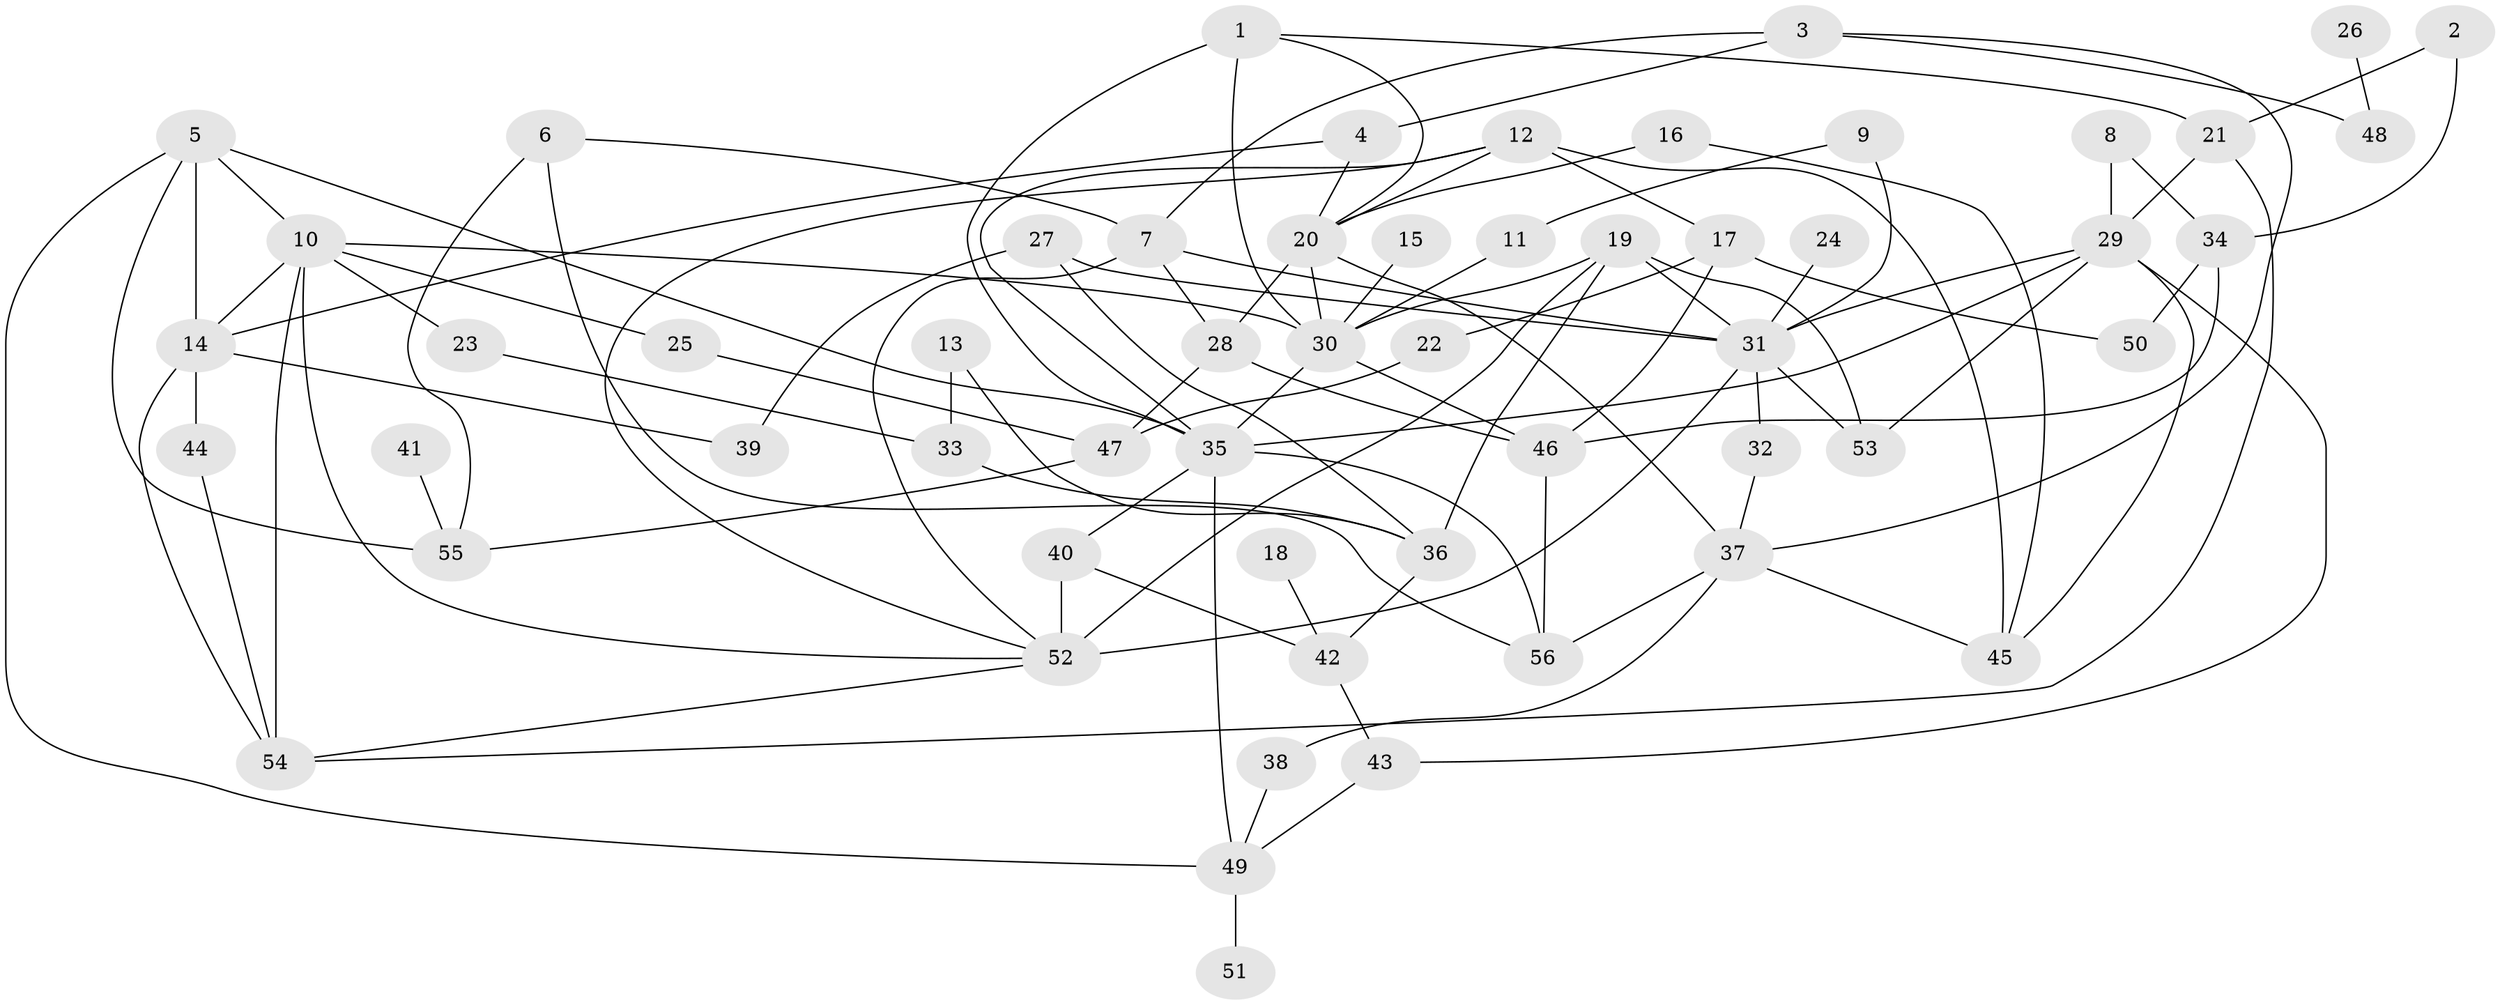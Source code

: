 // original degree distribution, {4: 0.19642857142857142, 7: 0.017857142857142856, 8: 0.017857142857142856, 3: 0.21428571428571427, 5: 0.07142857142857142, 6: 0.017857142857142856, 2: 0.26785714285714285, 9: 0.008928571428571428, 1: 0.1875}
// Generated by graph-tools (version 1.1) at 2025/36/03/04/25 23:36:11]
// undirected, 56 vertices, 103 edges
graph export_dot {
  node [color=gray90,style=filled];
  1;
  2;
  3;
  4;
  5;
  6;
  7;
  8;
  9;
  10;
  11;
  12;
  13;
  14;
  15;
  16;
  17;
  18;
  19;
  20;
  21;
  22;
  23;
  24;
  25;
  26;
  27;
  28;
  29;
  30;
  31;
  32;
  33;
  34;
  35;
  36;
  37;
  38;
  39;
  40;
  41;
  42;
  43;
  44;
  45;
  46;
  47;
  48;
  49;
  50;
  51;
  52;
  53;
  54;
  55;
  56;
  1 -- 20 [weight=1.0];
  1 -- 21 [weight=1.0];
  1 -- 30 [weight=1.0];
  1 -- 35 [weight=1.0];
  2 -- 21 [weight=1.0];
  2 -- 34 [weight=1.0];
  3 -- 4 [weight=1.0];
  3 -- 7 [weight=1.0];
  3 -- 37 [weight=1.0];
  3 -- 48 [weight=1.0];
  4 -- 14 [weight=1.0];
  4 -- 20 [weight=1.0];
  5 -- 10 [weight=1.0];
  5 -- 14 [weight=1.0];
  5 -- 35 [weight=1.0];
  5 -- 49 [weight=1.0];
  5 -- 55 [weight=1.0];
  6 -- 7 [weight=1.0];
  6 -- 55 [weight=1.0];
  6 -- 56 [weight=1.0];
  7 -- 28 [weight=1.0];
  7 -- 31 [weight=2.0];
  7 -- 52 [weight=1.0];
  8 -- 29 [weight=1.0];
  8 -- 34 [weight=1.0];
  9 -- 11 [weight=1.0];
  9 -- 31 [weight=1.0];
  10 -- 14 [weight=1.0];
  10 -- 23 [weight=1.0];
  10 -- 25 [weight=1.0];
  10 -- 30 [weight=1.0];
  10 -- 52 [weight=1.0];
  10 -- 54 [weight=1.0];
  11 -- 30 [weight=1.0];
  12 -- 17 [weight=1.0];
  12 -- 20 [weight=1.0];
  12 -- 35 [weight=1.0];
  12 -- 45 [weight=1.0];
  12 -- 52 [weight=1.0];
  13 -- 33 [weight=1.0];
  13 -- 36 [weight=1.0];
  14 -- 39 [weight=1.0];
  14 -- 44 [weight=2.0];
  14 -- 54 [weight=1.0];
  15 -- 30 [weight=1.0];
  16 -- 20 [weight=1.0];
  16 -- 45 [weight=1.0];
  17 -- 22 [weight=1.0];
  17 -- 46 [weight=1.0];
  17 -- 50 [weight=2.0];
  18 -- 42 [weight=1.0];
  19 -- 30 [weight=1.0];
  19 -- 31 [weight=1.0];
  19 -- 36 [weight=1.0];
  19 -- 52 [weight=2.0];
  19 -- 53 [weight=1.0];
  20 -- 28 [weight=1.0];
  20 -- 30 [weight=1.0];
  20 -- 37 [weight=1.0];
  21 -- 29 [weight=1.0];
  21 -- 54 [weight=1.0];
  22 -- 47 [weight=1.0];
  23 -- 33 [weight=1.0];
  24 -- 31 [weight=1.0];
  25 -- 47 [weight=1.0];
  26 -- 48 [weight=1.0];
  27 -- 31 [weight=1.0];
  27 -- 36 [weight=1.0];
  27 -- 39 [weight=1.0];
  28 -- 46 [weight=1.0];
  28 -- 47 [weight=1.0];
  29 -- 31 [weight=1.0];
  29 -- 35 [weight=1.0];
  29 -- 43 [weight=1.0];
  29 -- 45 [weight=1.0];
  29 -- 53 [weight=1.0];
  30 -- 35 [weight=1.0];
  30 -- 46 [weight=1.0];
  31 -- 32 [weight=1.0];
  31 -- 52 [weight=2.0];
  31 -- 53 [weight=1.0];
  32 -- 37 [weight=1.0];
  33 -- 36 [weight=1.0];
  34 -- 46 [weight=1.0];
  34 -- 50 [weight=1.0];
  35 -- 40 [weight=1.0];
  35 -- 49 [weight=1.0];
  35 -- 56 [weight=1.0];
  36 -- 42 [weight=1.0];
  37 -- 38 [weight=1.0];
  37 -- 45 [weight=1.0];
  37 -- 56 [weight=1.0];
  38 -- 49 [weight=1.0];
  40 -- 42 [weight=1.0];
  40 -- 52 [weight=1.0];
  41 -- 55 [weight=1.0];
  42 -- 43 [weight=1.0];
  43 -- 49 [weight=1.0];
  44 -- 54 [weight=1.0];
  46 -- 56 [weight=1.0];
  47 -- 55 [weight=1.0];
  49 -- 51 [weight=1.0];
  52 -- 54 [weight=1.0];
}
